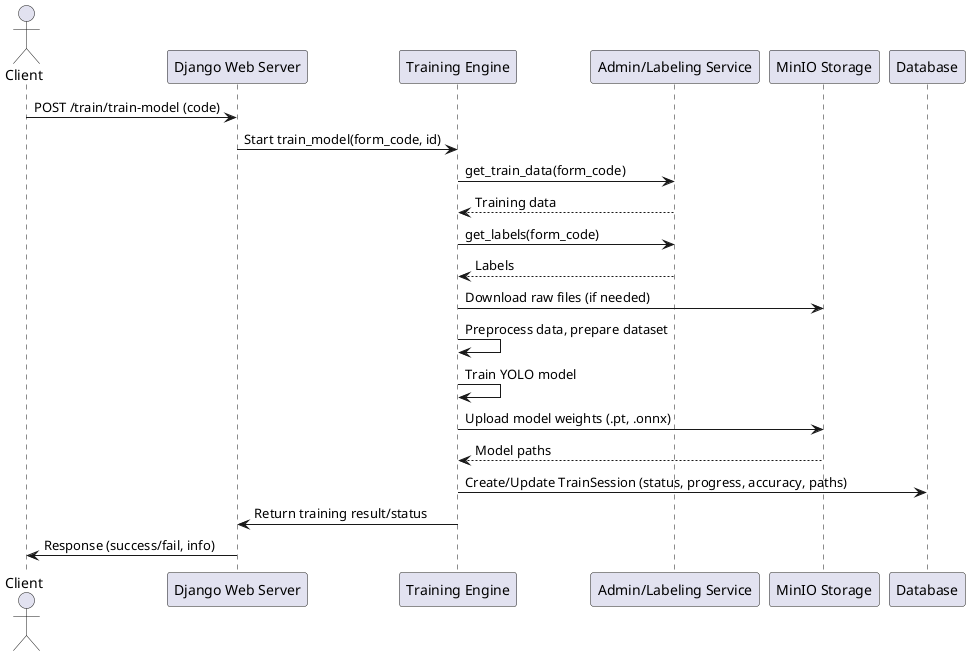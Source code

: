 @startuml
actor Client
participant "Django Web Server" as Django
participant "Training Engine" as Training
participant "Admin/Labeling Service" as Admin
participant "MinIO Storage" as MinIO
participant "Database" as DB

Client -> Django : POST /train/train-model (code)
Django -> Training : Start train_model(form_code, id)
Training -> Admin : get_train_data(form_code)
Admin --> Training : Training data
Training -> Admin : get_labels(form_code)
Admin --> Training : Labels
Training -> MinIO : Download raw files (if needed)
Training -> Training : Preprocess data, prepare dataset
Training -> Training : Train YOLO model
Training -> MinIO : Upload model weights (.pt, .onnx)
MinIO --> Training : Model paths
Training -> DB : Create/Update TrainSession (status, progress, accuracy, paths)
Training -> Django : Return training result/status
Django -> Client : Response (success/fail, info)

@enduml